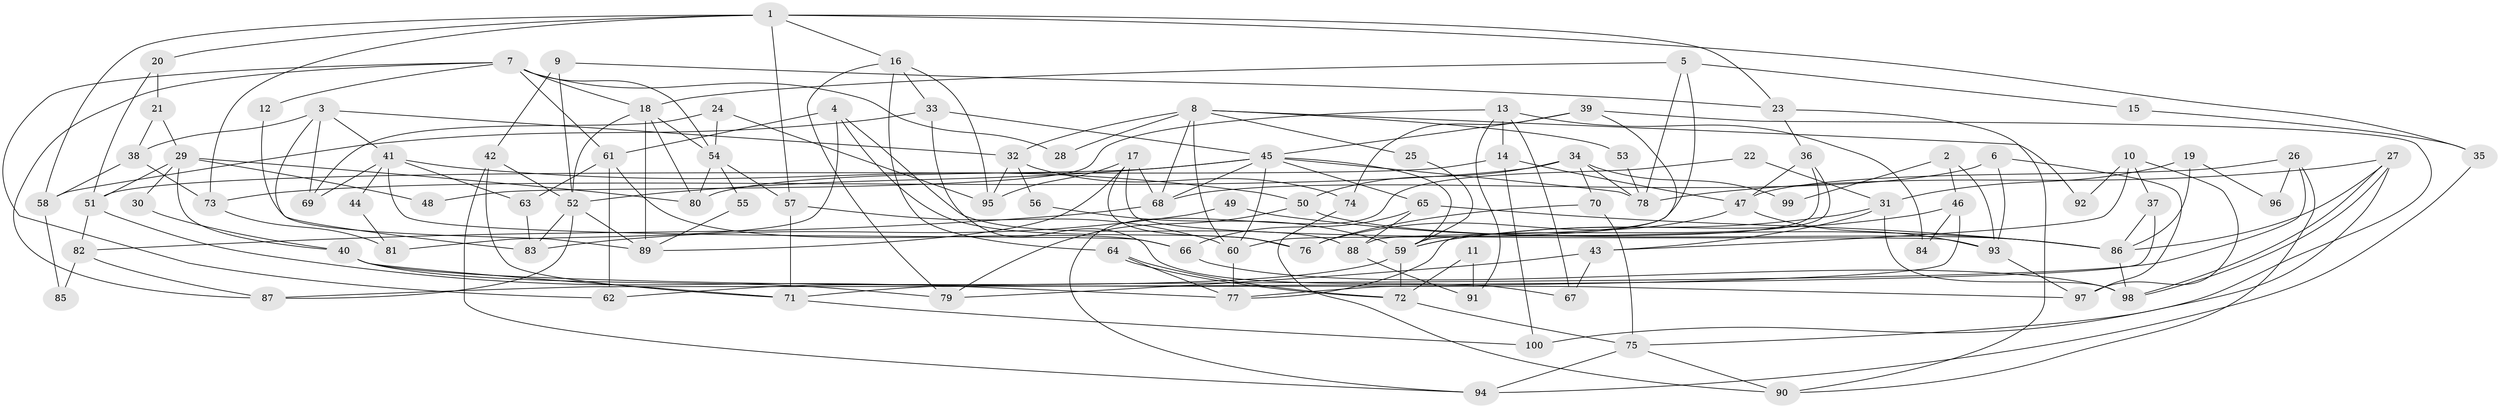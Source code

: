 // Generated by graph-tools (version 1.1) at 2025/39/02/21/25 10:39:00]
// undirected, 100 vertices, 200 edges
graph export_dot {
graph [start="1"]
  node [color=gray90,style=filled];
  1;
  2;
  3;
  4;
  5;
  6;
  7;
  8;
  9;
  10;
  11;
  12;
  13;
  14;
  15;
  16;
  17;
  18;
  19;
  20;
  21;
  22;
  23;
  24;
  25;
  26;
  27;
  28;
  29;
  30;
  31;
  32;
  33;
  34;
  35;
  36;
  37;
  38;
  39;
  40;
  41;
  42;
  43;
  44;
  45;
  46;
  47;
  48;
  49;
  50;
  51;
  52;
  53;
  54;
  55;
  56;
  57;
  58;
  59;
  60;
  61;
  62;
  63;
  64;
  65;
  66;
  67;
  68;
  69;
  70;
  71;
  72;
  73;
  74;
  75;
  76;
  77;
  78;
  79;
  80;
  81;
  82;
  83;
  84;
  85;
  86;
  87;
  88;
  89;
  90;
  91;
  92;
  93;
  94;
  95;
  96;
  97;
  98;
  99;
  100;
  1 -- 23;
  1 -- 57;
  1 -- 16;
  1 -- 20;
  1 -- 35;
  1 -- 58;
  1 -- 73;
  2 -- 46;
  2 -- 93;
  2 -- 99;
  3 -- 32;
  3 -- 83;
  3 -- 38;
  3 -- 41;
  3 -- 69;
  4 -- 76;
  4 -- 61;
  4 -- 81;
  4 -- 88;
  5 -- 78;
  5 -- 18;
  5 -- 15;
  5 -- 60;
  6 -- 97;
  6 -- 68;
  6 -- 93;
  7 -- 62;
  7 -- 18;
  7 -- 12;
  7 -- 28;
  7 -- 54;
  7 -- 61;
  7 -- 87;
  8 -- 32;
  8 -- 60;
  8 -- 25;
  8 -- 28;
  8 -- 53;
  8 -- 68;
  8 -- 92;
  9 -- 42;
  9 -- 52;
  9 -- 23;
  10 -- 97;
  10 -- 37;
  10 -- 43;
  10 -- 92;
  11 -- 91;
  11 -- 72;
  12 -- 89;
  13 -- 14;
  13 -- 67;
  13 -- 48;
  13 -- 84;
  13 -- 91;
  14 -- 100;
  14 -- 51;
  14 -- 47;
  15 -- 35;
  16 -- 79;
  16 -- 33;
  16 -- 64;
  16 -- 95;
  17 -- 68;
  17 -- 95;
  17 -- 76;
  17 -- 89;
  17 -- 93;
  18 -- 52;
  18 -- 54;
  18 -- 80;
  18 -- 89;
  19 -- 86;
  19 -- 31;
  19 -- 96;
  20 -- 51;
  20 -- 21;
  21 -- 38;
  21 -- 29;
  22 -- 94;
  22 -- 31;
  23 -- 36;
  23 -- 90;
  24 -- 54;
  24 -- 69;
  24 -- 95;
  25 -- 59;
  26 -- 90;
  26 -- 47;
  26 -- 71;
  26 -- 96;
  27 -- 75;
  27 -- 98;
  27 -- 98;
  27 -- 78;
  27 -- 86;
  29 -- 80;
  29 -- 30;
  29 -- 40;
  29 -- 48;
  29 -- 51;
  30 -- 40;
  31 -- 59;
  31 -- 98;
  31 -- 43;
  32 -- 95;
  32 -- 74;
  32 -- 56;
  33 -- 45;
  33 -- 58;
  33 -- 67;
  34 -- 78;
  34 -- 73;
  34 -- 50;
  34 -- 70;
  34 -- 99;
  35 -- 94;
  36 -- 47;
  36 -- 77;
  36 -- 59;
  37 -- 87;
  37 -- 86;
  38 -- 58;
  38 -- 73;
  39 -- 88;
  39 -- 45;
  39 -- 74;
  39 -- 100;
  40 -- 79;
  40 -- 71;
  40 -- 97;
  41 -- 50;
  41 -- 44;
  41 -- 63;
  41 -- 66;
  41 -- 69;
  42 -- 71;
  42 -- 52;
  42 -- 94;
  43 -- 67;
  43 -- 79;
  44 -- 81;
  45 -- 60;
  45 -- 80;
  45 -- 52;
  45 -- 59;
  45 -- 65;
  45 -- 68;
  45 -- 78;
  46 -- 77;
  46 -- 59;
  46 -- 84;
  47 -- 93;
  47 -- 76;
  49 -- 86;
  49 -- 83;
  50 -- 86;
  50 -- 79;
  51 -- 82;
  51 -- 77;
  52 -- 89;
  52 -- 83;
  52 -- 87;
  53 -- 78;
  54 -- 57;
  54 -- 55;
  54 -- 80;
  55 -- 89;
  56 -- 59;
  57 -- 71;
  57 -- 60;
  58 -- 85;
  59 -- 62;
  59 -- 72;
  60 -- 77;
  61 -- 66;
  61 -- 62;
  61 -- 63;
  63 -- 83;
  64 -- 72;
  64 -- 72;
  64 -- 77;
  65 -- 86;
  65 -- 66;
  65 -- 88;
  66 -- 98;
  68 -- 82;
  70 -- 76;
  70 -- 75;
  71 -- 100;
  72 -- 75;
  73 -- 81;
  74 -- 90;
  75 -- 90;
  75 -- 94;
  82 -- 87;
  82 -- 85;
  86 -- 98;
  88 -- 91;
  93 -- 97;
}
